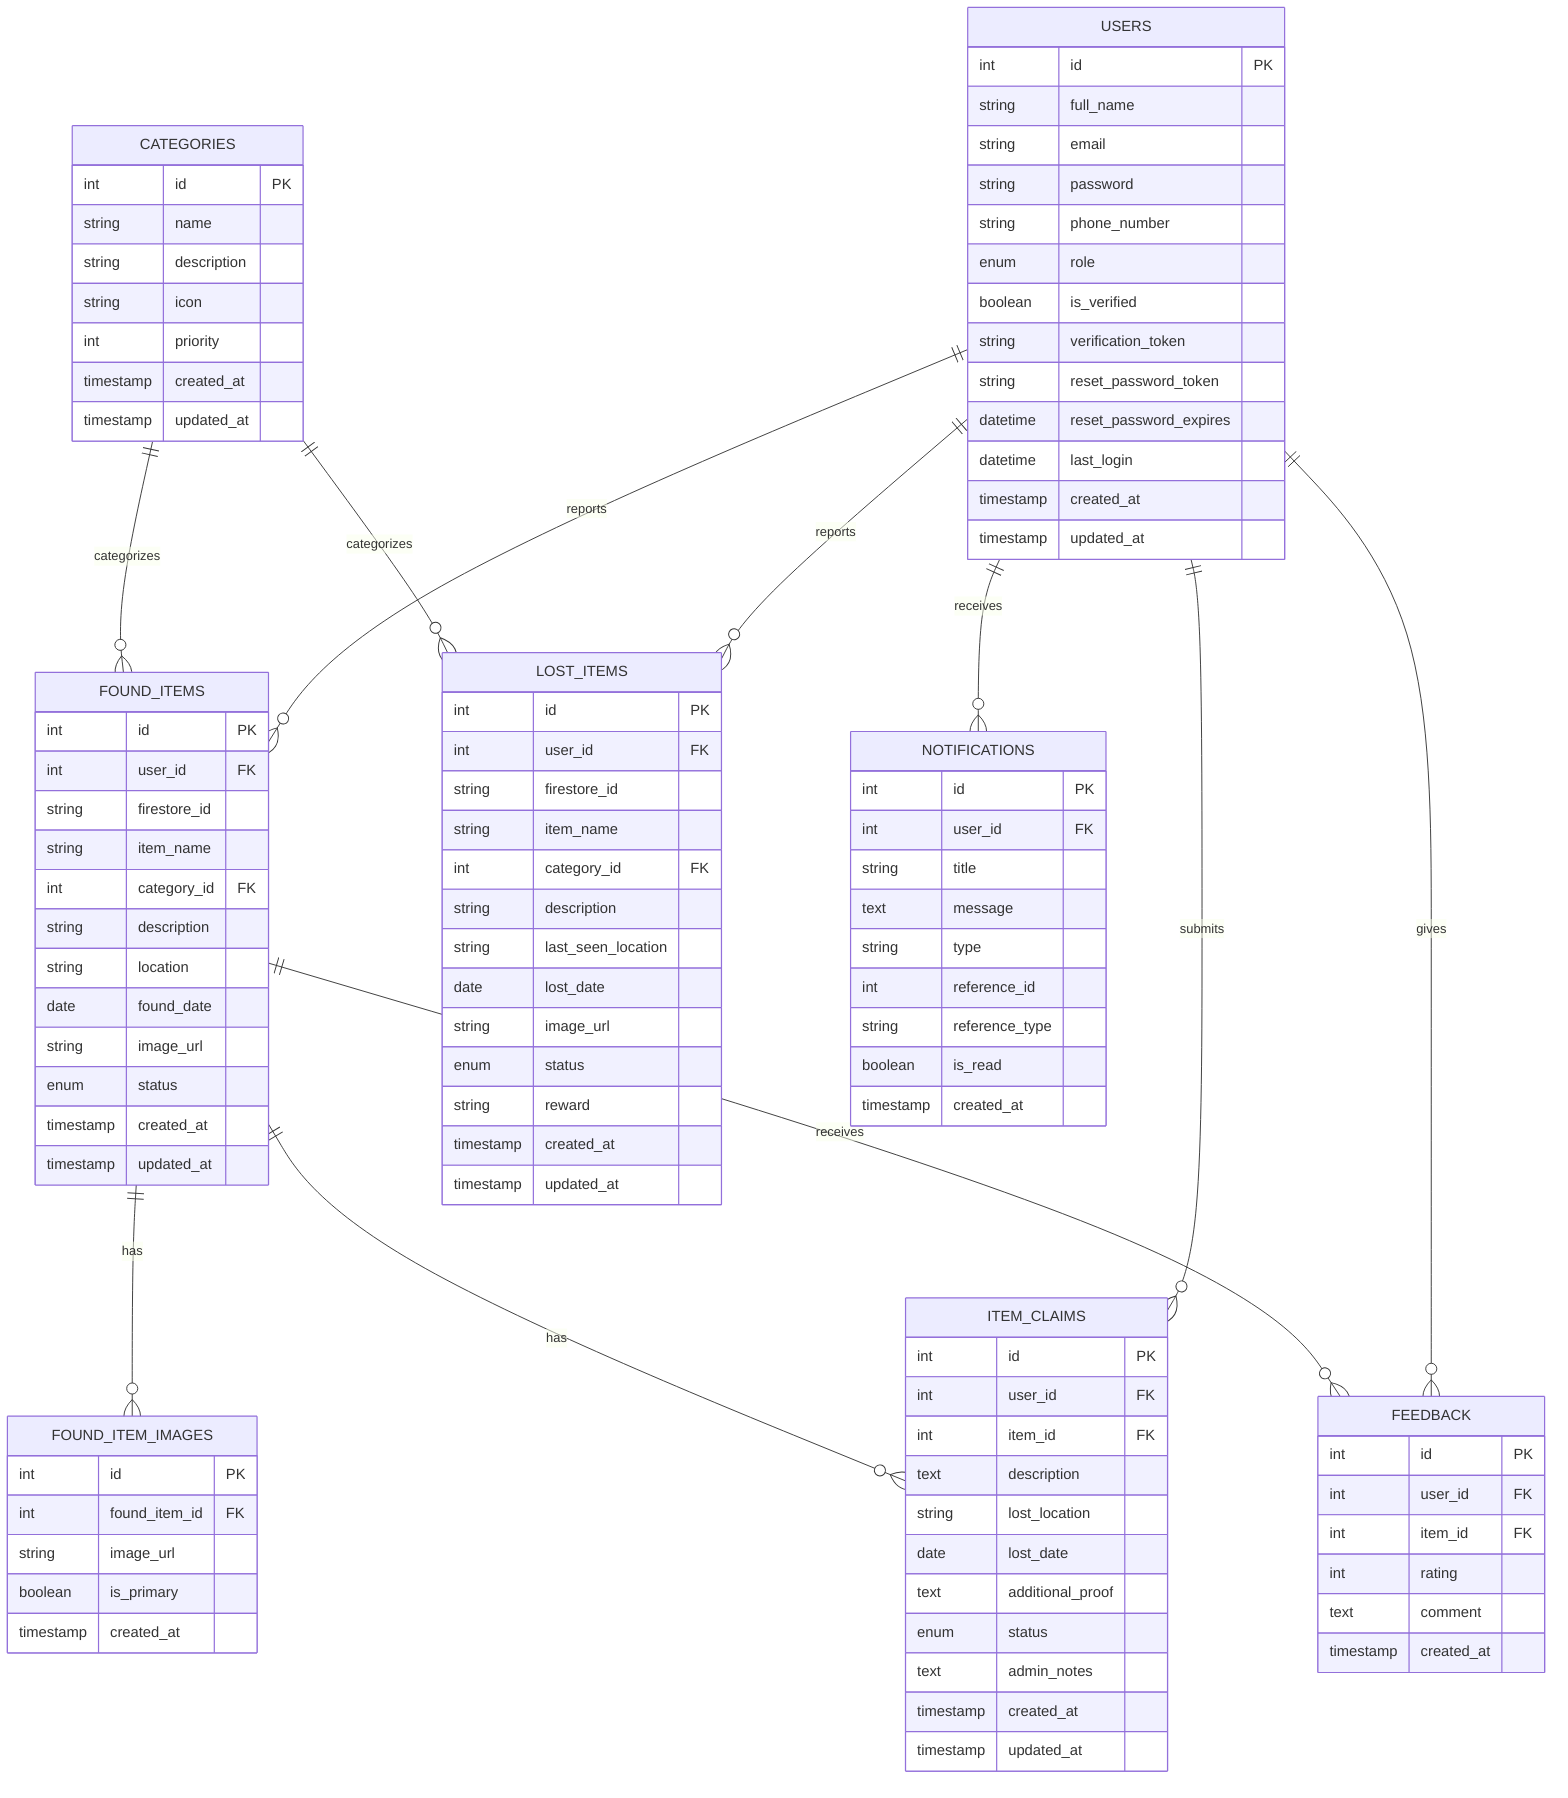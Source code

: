 erDiagram
    USERS {
        int id PK
        string full_name
        string email
        string password
        string phone_number
        enum role
        boolean is_verified
        string verification_token
        string reset_password_token
        datetime reset_password_expires
        datetime last_login
        timestamp created_at
        timestamp updated_at
    }
    
    CATEGORIES {
        int id PK
        string name
        string description
        string icon
        int priority
        timestamp created_at
        timestamp updated_at
    }
    
    FOUND_ITEMS {
        int id PK
        int user_id FK
        string firestore_id
        string item_name
        int category_id FK
        string description
        string location
        date found_date
        string image_url
        enum status
        timestamp created_at
        timestamp updated_at
    }
    
    FOUND_ITEM_IMAGES {
        int id PK
        int found_item_id FK
        string image_url
        boolean is_primary
        timestamp created_at
    }
    
    LOST_ITEMS {
        int id PK
        int user_id FK
        string firestore_id
        string item_name
        int category_id FK
        string description
        string last_seen_location
        date lost_date
        string image_url
        enum status
        string reward
        timestamp created_at
        timestamp updated_at
    }
    
    ITEM_CLAIMS {
        int id PK
        int user_id FK
        int item_id FK
        text description
        string lost_location
        date lost_date
        text additional_proof
        enum status
        text admin_notes
        timestamp created_at
        timestamp updated_at
    }
    
    NOTIFICATIONS {
        int id PK
        int user_id FK
        string title
        text message
        string type
        int reference_id
        string reference_type
        boolean is_read
        timestamp created_at
    }
    
    FEEDBACK {
        int id PK
        int user_id FK
        int item_id FK
        int rating
        text comment
        timestamp created_at
    }
    
    USERS ||--o{ FOUND_ITEMS : "reports"
    USERS ||--o{ LOST_ITEMS : "reports"
    USERS ||--o{ ITEM_CLAIMS : "submits"
    USERS ||--o{ NOTIFICATIONS : "receives"
    USERS ||--o{ FEEDBACK : "gives"
    
    CATEGORIES ||--o{ FOUND_ITEMS : "categorizes"
    CATEGORIES ||--o{ LOST_ITEMS : "categorizes"
    
    FOUND_ITEMS ||--o{ FOUND_ITEM_IMAGES : "has"
    FOUND_ITEMS ||--o{ ITEM_CLAIMS : "has"
    FOUND_ITEMS ||--o{ FEEDBACK : "receives"